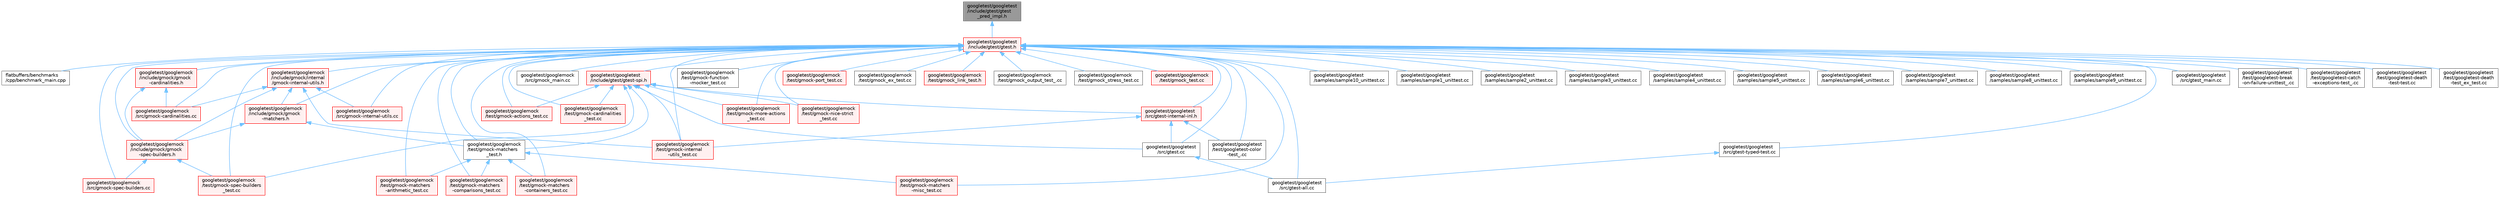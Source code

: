 digraph "googletest/googletest/include/gtest/gtest_pred_impl.h"
{
 // LATEX_PDF_SIZE
  bgcolor="transparent";
  edge [fontname=Helvetica,fontsize=10,labelfontname=Helvetica,labelfontsize=10];
  node [fontname=Helvetica,fontsize=10,shape=box,height=0.2,width=0.4];
  Node1 [id="Node000001",label="googletest/googletest\l/include/gtest/gtest\l_pred_impl.h",height=0.2,width=0.4,color="gray40", fillcolor="grey60", style="filled", fontcolor="black",tooltip=" "];
  Node1 -> Node2 [id="edge79_Node000001_Node000002",dir="back",color="steelblue1",style="solid",tooltip=" "];
  Node2 [id="Node000002",label="googletest/googletest\l/include/gtest/gtest.h",height=0.2,width=0.4,color="red", fillcolor="#FFF0F0", style="filled",URL="$gtest_8h.html",tooltip=" "];
  Node2 -> Node3 [id="edge80_Node000002_Node000003",dir="back",color="steelblue1",style="solid",tooltip=" "];
  Node3 [id="Node000003",label="flatbuffers/benchmarks\l/cpp/benchmark_main.cpp",height=0.2,width=0.4,color="grey40", fillcolor="white", style="filled",URL="$benchmark__main_8cpp.html",tooltip=" "];
  Node2 -> Node4 [id="edge81_Node000002_Node000004",dir="back",color="steelblue1",style="solid",tooltip=" "];
  Node4 [id="Node000004",label="googletest/googlemock\l/include/gmock/gmock\l-cardinalities.h",height=0.2,width=0.4,color="red", fillcolor="#FFF0F0", style="filled",URL="$gmock-cardinalities_8h.html",tooltip=" "];
  Node4 -> Node5 [id="edge82_Node000004_Node000005",dir="back",color="steelblue1",style="solid",tooltip=" "];
  Node5 [id="Node000005",label="googletest/googlemock\l/include/gmock/gmock\l-spec-builders.h",height=0.2,width=0.4,color="red", fillcolor="#FFF0F0", style="filled",URL="$gmock-spec-builders_8h.html",tooltip=" "];
  Node5 -> Node10 [id="edge83_Node000005_Node000010",dir="back",color="steelblue1",style="solid",tooltip=" "];
  Node10 [id="Node000010",label="googletest/googlemock\l/src/gmock-spec-builders.cc",height=0.2,width=0.4,color="red", fillcolor="#FFF0F0", style="filled",URL="$gmock-spec-builders_8cc.html",tooltip=" "];
  Node5 -> Node26 [id="edge84_Node000005_Node000026",dir="back",color="steelblue1",style="solid",tooltip=" "];
  Node26 [id="Node000026",label="googletest/googlemock\l/test/gmock-spec-builders\l_test.cc",height=0.2,width=0.4,color="red", fillcolor="#FFF0F0", style="filled",URL="$gmock-spec-builders__test_8cc.html",tooltip=" "];
  Node4 -> Node36 [id="edge85_Node000004_Node000036",dir="back",color="steelblue1",style="solid",tooltip=" "];
  Node36 [id="Node000036",label="googletest/googlemock\l/src/gmock-cardinalities.cc",height=0.2,width=0.4,color="red", fillcolor="#FFF0F0", style="filled",URL="$gmock-cardinalities_8cc.html",tooltip=" "];
  Node2 -> Node37 [id="edge86_Node000002_Node000037",dir="back",color="steelblue1",style="solid",tooltip=" "];
  Node37 [id="Node000037",label="googletest/googlemock\l/include/gmock/gmock\l-matchers.h",height=0.2,width=0.4,color="red", fillcolor="#FFF0F0", style="filled",URL="$gmock-matchers_8h.html",tooltip=" "];
  Node37 -> Node5 [id="edge87_Node000037_Node000005",dir="back",color="steelblue1",style="solid",tooltip=" "];
  Node37 -> Node22 [id="edge88_Node000037_Node000022",dir="back",color="steelblue1",style="solid",tooltip=" "];
  Node22 [id="Node000022",label="googletest/googlemock\l/test/gmock-matchers\l_test.h",height=0.2,width=0.4,color="grey40", fillcolor="white", style="filled",URL="$gmock-matchers__test_8h.html",tooltip=" "];
  Node22 -> Node18 [id="edge89_Node000022_Node000018",dir="back",color="steelblue1",style="solid",tooltip=" "];
  Node18 [id="Node000018",label="googletest/googlemock\l/test/gmock-matchers\l-arithmetic_test.cc",height=0.2,width=0.4,color="red", fillcolor="#FFF0F0", style="filled",URL="$gmock-matchers-arithmetic__test_8cc.html",tooltip=" "];
  Node22 -> Node19 [id="edge90_Node000022_Node000019",dir="back",color="steelblue1",style="solid",tooltip=" "];
  Node19 [id="Node000019",label="googletest/googlemock\l/test/gmock-matchers\l-comparisons_test.cc",height=0.2,width=0.4,color="red", fillcolor="#FFF0F0", style="filled",URL="$gmock-matchers-comparisons__test_8cc.html",tooltip=" "];
  Node22 -> Node20 [id="edge91_Node000022_Node000020",dir="back",color="steelblue1",style="solid",tooltip=" "];
  Node20 [id="Node000020",label="googletest/googlemock\l/test/gmock-matchers\l-containers_test.cc",height=0.2,width=0.4,color="red", fillcolor="#FFF0F0", style="filled",URL="$gmock-matchers-containers__test_8cc.html",tooltip=" "];
  Node22 -> Node21 [id="edge92_Node000022_Node000021",dir="back",color="steelblue1",style="solid",tooltip=" "];
  Node21 [id="Node000021",label="googletest/googlemock\l/test/gmock-matchers\l-misc_test.cc",height=0.2,width=0.4,color="red", fillcolor="#FFF0F0", style="filled",URL="$gmock-matchers-misc__test_8cc.html",tooltip=" "];
  Node2 -> Node5 [id="edge93_Node000002_Node000005",dir="back",color="steelblue1",style="solid",tooltip=" "];
  Node2 -> Node40 [id="edge94_Node000002_Node000040",dir="back",color="steelblue1",style="solid",tooltip=" "];
  Node40 [id="Node000040",label="googletest/googlemock\l/include/gmock/internal\l/gmock-internal-utils.h",height=0.2,width=0.4,color="red", fillcolor="#FFF0F0", style="filled",URL="$gmock-internal-utils_8h.html",tooltip=" "];
  Node40 -> Node37 [id="edge95_Node000040_Node000037",dir="back",color="steelblue1",style="solid",tooltip=" "];
  Node40 -> Node5 [id="edge96_Node000040_Node000005",dir="back",color="steelblue1",style="solid",tooltip=" "];
  Node40 -> Node36 [id="edge97_Node000040_Node000036",dir="back",color="steelblue1",style="solid",tooltip=" "];
  Node40 -> Node9 [id="edge98_Node000040_Node000009",dir="back",color="steelblue1",style="solid",tooltip=" "];
  Node9 [id="Node000009",label="googletest/googlemock\l/src/gmock-internal-utils.cc",height=0.2,width=0.4,color="red", fillcolor="#FFF0F0", style="filled",URL="$gmock-internal-utils_8cc.html",tooltip=" "];
  Node40 -> Node17 [id="edge99_Node000040_Node000017",dir="back",color="steelblue1",style="solid",tooltip=" "];
  Node17 [id="Node000017",label="googletest/googlemock\l/test/gmock-internal\l-utils_test.cc",height=0.2,width=0.4,color="red", fillcolor="#FFF0F0", style="filled",URL="$gmock-internal-utils__test_8cc.html",tooltip=" "];
  Node2 -> Node36 [id="edge100_Node000002_Node000036",dir="back",color="steelblue1",style="solid",tooltip=" "];
  Node2 -> Node9 [id="edge101_Node000002_Node000009",dir="back",color="steelblue1",style="solid",tooltip=" "];
  Node2 -> Node10 [id="edge102_Node000002_Node000010",dir="back",color="steelblue1",style="solid",tooltip=" "];
  Node2 -> Node12 [id="edge103_Node000002_Node000012",dir="back",color="steelblue1",style="solid",tooltip=" "];
  Node12 [id="Node000012",label="googletest/googlemock\l/src/gmock_main.cc",height=0.2,width=0.4,color="grey40", fillcolor="white", style="filled",URL="$gmock__main_8cc.html",tooltip=" "];
  Node2 -> Node13 [id="edge104_Node000002_Node000013",dir="back",color="steelblue1",style="solid",tooltip=" "];
  Node13 [id="Node000013",label="googletest/googlemock\l/test/gmock-actions_test.cc",height=0.2,width=0.4,color="red", fillcolor="#FFF0F0", style="filled",URL="$gmock-actions__test_8cc.html",tooltip=" "];
  Node2 -> Node15 [id="edge105_Node000002_Node000015",dir="back",color="steelblue1",style="solid",tooltip=" "];
  Node15 [id="Node000015",label="googletest/googlemock\l/test/gmock-cardinalities\l_test.cc",height=0.2,width=0.4,color="red", fillcolor="#FFF0F0", style="filled",URL="$gmock-cardinalities__test_8cc.html",tooltip=" "];
  Node2 -> Node16 [id="edge106_Node000002_Node000016",dir="back",color="steelblue1",style="solid",tooltip=" "];
  Node16 [id="Node000016",label="googletest/googlemock\l/test/gmock-function\l-mocker_test.cc",height=0.2,width=0.4,color="grey40", fillcolor="white", style="filled",URL="$gmock-function-mocker__test_8cc.html",tooltip=" "];
  Node2 -> Node17 [id="edge107_Node000002_Node000017",dir="back",color="steelblue1",style="solid",tooltip=" "];
  Node2 -> Node18 [id="edge108_Node000002_Node000018",dir="back",color="steelblue1",style="solid",tooltip=" "];
  Node2 -> Node19 [id="edge109_Node000002_Node000019",dir="back",color="steelblue1",style="solid",tooltip=" "];
  Node2 -> Node20 [id="edge110_Node000002_Node000020",dir="back",color="steelblue1",style="solid",tooltip=" "];
  Node2 -> Node21 [id="edge111_Node000002_Node000021",dir="back",color="steelblue1",style="solid",tooltip=" "];
  Node2 -> Node22 [id="edge112_Node000002_Node000022",dir="back",color="steelblue1",style="solid",tooltip=" "];
  Node2 -> Node23 [id="edge113_Node000002_Node000023",dir="back",color="steelblue1",style="solid",tooltip=" "];
  Node23 [id="Node000023",label="googletest/googlemock\l/test/gmock-more-actions\l_test.cc",height=0.2,width=0.4,color="red", fillcolor="#FFF0F0", style="filled",URL="$gmock-more-actions__test_8cc.html",tooltip=" "];
  Node2 -> Node24 [id="edge114_Node000002_Node000024",dir="back",color="steelblue1",style="solid",tooltip=" "];
  Node24 [id="Node000024",label="googletest/googlemock\l/test/gmock-nice-strict\l_test.cc",height=0.2,width=0.4,color="red", fillcolor="#FFF0F0", style="filled",URL="$gmock-nice-strict__test_8cc.html",tooltip=" "];
  Node2 -> Node43 [id="edge115_Node000002_Node000043",dir="back",color="steelblue1",style="solid",tooltip=" "];
  Node43 [id="Node000043",label="googletest/googlemock\l/test/gmock-port_test.cc",height=0.2,width=0.4,color="red", fillcolor="#FFF0F0", style="filled",URL="$gmock-port__test_8cc.html",tooltip=" "];
  Node2 -> Node26 [id="edge116_Node000002_Node000026",dir="back",color="steelblue1",style="solid",tooltip=" "];
  Node2 -> Node27 [id="edge117_Node000002_Node000027",dir="back",color="steelblue1",style="solid",tooltip=" "];
  Node27 [id="Node000027",label="googletest/googlemock\l/test/gmock_ex_test.cc",height=0.2,width=0.4,color="grey40", fillcolor="white", style="filled",URL="$gmock__ex__test_8cc.html",tooltip=" "];
  Node2 -> Node29 [id="edge118_Node000002_Node000029",dir="back",color="steelblue1",style="solid",tooltip=" "];
  Node29 [id="Node000029",label="googletest/googlemock\l/test/gmock_link_test.h",height=0.2,width=0.4,color="red", fillcolor="#FFF0F0", style="filled",URL="$gmock__link__test_8h.html",tooltip=" "];
  Node2 -> Node32 [id="edge119_Node000002_Node000032",dir="back",color="steelblue1",style="solid",tooltip=" "];
  Node32 [id="Node000032",label="googletest/googlemock\l/test/gmock_output_test_.cc",height=0.2,width=0.4,color="grey40", fillcolor="white", style="filled",URL="$gmock__output__test___8cc.html",tooltip=" "];
  Node2 -> Node33 [id="edge120_Node000002_Node000033",dir="back",color="steelblue1",style="solid",tooltip=" "];
  Node33 [id="Node000033",label="googletest/googlemock\l/test/gmock_stress_test.cc",height=0.2,width=0.4,color="grey40", fillcolor="white", style="filled",URL="$gmock__stress__test_8cc.html",tooltip=" "];
  Node2 -> Node34 [id="edge121_Node000002_Node000034",dir="back",color="steelblue1",style="solid",tooltip=" "];
  Node34 [id="Node000034",label="googletest/googlemock\l/test/gmock_test.cc",height=0.2,width=0.4,color="red", fillcolor="#FFF0F0", style="filled",URL="$gmock__test_8cc.html",tooltip=" "];
  Node2 -> Node44 [id="edge122_Node000002_Node000044",dir="back",color="steelblue1",style="solid",tooltip=" "];
  Node44 [id="Node000044",label="googletest/googletest\l/include/gtest/gtest-spi.h",height=0.2,width=0.4,color="red", fillcolor="#FFF0F0", style="filled",URL="$gtest-spi_8h.html",tooltip=" "];
  Node44 -> Node13 [id="edge123_Node000044_Node000013",dir="back",color="steelblue1",style="solid",tooltip=" "];
  Node44 -> Node15 [id="edge124_Node000044_Node000015",dir="back",color="steelblue1",style="solid",tooltip=" "];
  Node44 -> Node17 [id="edge125_Node000044_Node000017",dir="back",color="steelblue1",style="solid",tooltip=" "];
  Node44 -> Node22 [id="edge126_Node000044_Node000022",dir="back",color="steelblue1",style="solid",tooltip=" "];
  Node44 -> Node23 [id="edge127_Node000044_Node000023",dir="back",color="steelblue1",style="solid",tooltip=" "];
  Node44 -> Node24 [id="edge128_Node000044_Node000024",dir="back",color="steelblue1",style="solid",tooltip=" "];
  Node44 -> Node26 [id="edge129_Node000044_Node000026",dir="back",color="steelblue1",style="solid",tooltip=" "];
  Node44 -> Node45 [id="edge130_Node000044_Node000045",dir="back",color="steelblue1",style="solid",tooltip=" "];
  Node45 [id="Node000045",label="googletest/googletest\l/src/gtest-internal-inl.h",height=0.2,width=0.4,color="red", fillcolor="#FFF0F0", style="filled",URL="$gtest-internal-inl_8h.html",tooltip=" "];
  Node45 -> Node17 [id="edge131_Node000045_Node000017",dir="back",color="steelblue1",style="solid",tooltip=" "];
  Node45 -> Node51 [id="edge132_Node000045_Node000051",dir="back",color="steelblue1",style="solid",tooltip=" "];
  Node51 [id="Node000051",label="googletest/googletest\l/src/gtest.cc",height=0.2,width=0.4,color="grey40", fillcolor="white", style="filled",URL="$gtest_8cc.html",tooltip=" "];
  Node51 -> Node47 [id="edge133_Node000051_Node000047",dir="back",color="steelblue1",style="solid",tooltip=" "];
  Node47 [id="Node000047",label="googletest/googletest\l/src/gtest-all.cc",height=0.2,width=0.4,color="grey40", fillcolor="white", style="filled",URL="$gtest-all_8cc.html",tooltip=" "];
  Node45 -> Node52 [id="edge134_Node000045_Node000052",dir="back",color="steelblue1",style="solid",tooltip=" "];
  Node52 [id="Node000052",label="googletest/googletest\l/test/googletest-color\l-test_.cc",height=0.2,width=0.4,color="grey40", fillcolor="white", style="filled",URL="$googletest-color-test___8cc.html",tooltip=" "];
  Node44 -> Node51 [id="edge135_Node000044_Node000051",dir="back",color="steelblue1",style="solid",tooltip=" "];
  Node2 -> Node65 [id="edge136_Node000002_Node000065",dir="back",color="steelblue1",style="solid",tooltip=" "];
  Node65 [id="Node000065",label="googletest/googletest\l/samples/sample10_unittest.cc",height=0.2,width=0.4,color="grey40", fillcolor="white", style="filled",URL="$sample10__unittest_8cc.html",tooltip=" "];
  Node2 -> Node66 [id="edge137_Node000002_Node000066",dir="back",color="steelblue1",style="solid",tooltip=" "];
  Node66 [id="Node000066",label="googletest/googletest\l/samples/sample1_unittest.cc",height=0.2,width=0.4,color="grey40", fillcolor="white", style="filled",URL="$sample1__unittest_8cc.html",tooltip=" "];
  Node2 -> Node67 [id="edge138_Node000002_Node000067",dir="back",color="steelblue1",style="solid",tooltip=" "];
  Node67 [id="Node000067",label="googletest/googletest\l/samples/sample2_unittest.cc",height=0.2,width=0.4,color="grey40", fillcolor="white", style="filled",URL="$sample2__unittest_8cc.html",tooltip=" "];
  Node2 -> Node68 [id="edge139_Node000002_Node000068",dir="back",color="steelblue1",style="solid",tooltip=" "];
  Node68 [id="Node000068",label="googletest/googletest\l/samples/sample3_unittest.cc",height=0.2,width=0.4,color="grey40", fillcolor="white", style="filled",URL="$sample3__unittest_8cc.html",tooltip=" "];
  Node2 -> Node69 [id="edge140_Node000002_Node000069",dir="back",color="steelblue1",style="solid",tooltip=" "];
  Node69 [id="Node000069",label="googletest/googletest\l/samples/sample4_unittest.cc",height=0.2,width=0.4,color="grey40", fillcolor="white", style="filled",URL="$sample4__unittest_8cc.html",tooltip=" "];
  Node2 -> Node70 [id="edge141_Node000002_Node000070",dir="back",color="steelblue1",style="solid",tooltip=" "];
  Node70 [id="Node000070",label="googletest/googletest\l/samples/sample5_unittest.cc",height=0.2,width=0.4,color="grey40", fillcolor="white", style="filled",URL="$sample5__unittest_8cc.html",tooltip=" "];
  Node2 -> Node71 [id="edge142_Node000002_Node000071",dir="back",color="steelblue1",style="solid",tooltip=" "];
  Node71 [id="Node000071",label="googletest/googletest\l/samples/sample6_unittest.cc",height=0.2,width=0.4,color="grey40", fillcolor="white", style="filled",URL="$sample6__unittest_8cc.html",tooltip=" "];
  Node2 -> Node72 [id="edge143_Node000002_Node000072",dir="back",color="steelblue1",style="solid",tooltip=" "];
  Node72 [id="Node000072",label="googletest/googletest\l/samples/sample7_unittest.cc",height=0.2,width=0.4,color="grey40", fillcolor="white", style="filled",URL="$sample7__unittest_8cc.html",tooltip=" "];
  Node2 -> Node73 [id="edge144_Node000002_Node000073",dir="back",color="steelblue1",style="solid",tooltip=" "];
  Node73 [id="Node000073",label="googletest/googletest\l/samples/sample8_unittest.cc",height=0.2,width=0.4,color="grey40", fillcolor="white", style="filled",URL="$sample8__unittest_8cc.html",tooltip=" "];
  Node2 -> Node74 [id="edge145_Node000002_Node000074",dir="back",color="steelblue1",style="solid",tooltip=" "];
  Node74 [id="Node000074",label="googletest/googletest\l/samples/sample9_unittest.cc",height=0.2,width=0.4,color="grey40", fillcolor="white", style="filled",URL="$sample9__unittest_8cc.html",tooltip=" "];
  Node2 -> Node47 [id="edge146_Node000002_Node000047",dir="back",color="steelblue1",style="solid",tooltip=" "];
  Node2 -> Node45 [id="edge147_Node000002_Node000045",dir="back",color="steelblue1",style="solid",tooltip=" "];
  Node2 -> Node75 [id="edge148_Node000002_Node000075",dir="back",color="steelblue1",style="solid",tooltip=" "];
  Node75 [id="Node000075",label="googletest/googletest\l/src/gtest-typed-test.cc",height=0.2,width=0.4,color="grey40", fillcolor="white", style="filled",URL="$gtest-typed-test_8cc.html",tooltip=" "];
  Node75 -> Node47 [id="edge149_Node000075_Node000047",dir="back",color="steelblue1",style="solid",tooltip=" "];
  Node2 -> Node51 [id="edge150_Node000002_Node000051",dir="back",color="steelblue1",style="solid",tooltip=" "];
  Node2 -> Node76 [id="edge151_Node000002_Node000076",dir="back",color="steelblue1",style="solid",tooltip=" "];
  Node76 [id="Node000076",label="googletest/googletest\l/src/gtest_main.cc",height=0.2,width=0.4,color="grey40", fillcolor="white", style="filled",URL="$gtest__main_8cc.html",tooltip=" "];
  Node2 -> Node77 [id="edge152_Node000002_Node000077",dir="back",color="steelblue1",style="solid",tooltip=" "];
  Node77 [id="Node000077",label="googletest/googletest\l/test/googletest-break\l-on-failure-unittest_.cc",height=0.2,width=0.4,color="grey40", fillcolor="white", style="filled",URL="$googletest-break-on-failure-unittest___8cc.html",tooltip=" "];
  Node2 -> Node78 [id="edge153_Node000002_Node000078",dir="back",color="steelblue1",style="solid",tooltip=" "];
  Node78 [id="Node000078",label="googletest/googletest\l/test/googletest-catch\l-exceptions-test_.cc",height=0.2,width=0.4,color="grey40", fillcolor="white", style="filled",URL="$googletest-catch-exceptions-test___8cc.html",tooltip=" "];
  Node2 -> Node52 [id="edge154_Node000002_Node000052",dir="back",color="steelblue1",style="solid",tooltip=" "];
  Node2 -> Node79 [id="edge155_Node000002_Node000079",dir="back",color="steelblue1",style="solid",tooltip=" "];
  Node79 [id="Node000079",label="googletest/googletest\l/test/googletest-death\l-test-test.cc",height=0.2,width=0.4,color="grey40", fillcolor="white", style="filled",URL="$googletest-death-test-test_8cc.html",tooltip=" "];
  Node2 -> Node80 [id="edge156_Node000002_Node000080",dir="back",color="steelblue1",style="solid",tooltip=" "];
  Node80 [id="Node000080",label="googletest/googletest\l/test/googletest-death\l-test_ex_test.cc",height=0.2,width=0.4,color="grey40", fillcolor="white", style="filled",URL="$googletest-death-test__ex__test_8cc.html",tooltip=" "];
}
